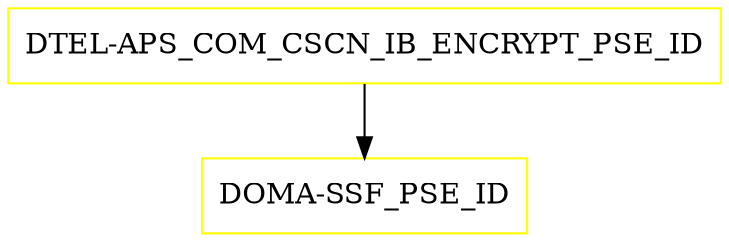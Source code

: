 digraph G {
  "DTEL-APS_COM_CSCN_IB_ENCRYPT_PSE_ID" [shape=box,color=yellow];
  "DOMA-SSF_PSE_ID" [shape=box,color=yellow,URL="./DOMA_SSF_PSE_ID.html"];
  "DTEL-APS_COM_CSCN_IB_ENCRYPT_PSE_ID" -> "DOMA-SSF_PSE_ID";
}
